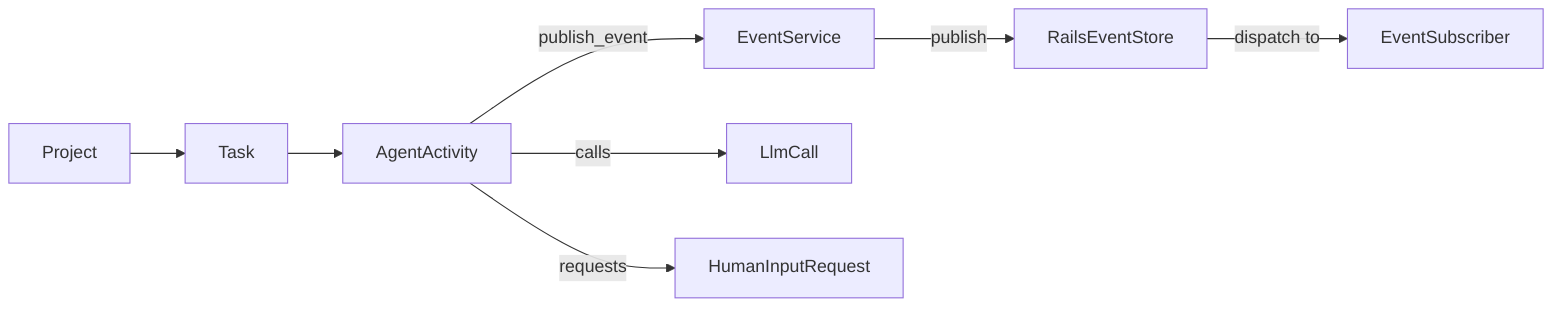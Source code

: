 flowchart LR
  Project --> Task
  Task --> AgentActivity
  AgentActivity -->|publish_event| EventService
  EventService -->|publish| RailsEventStore
  RailsEventStore -->|dispatch to| EventSubscriber
  AgentActivity -->|calls| LlmCall
  AgentActivity -->|requests| HumanInputRequest